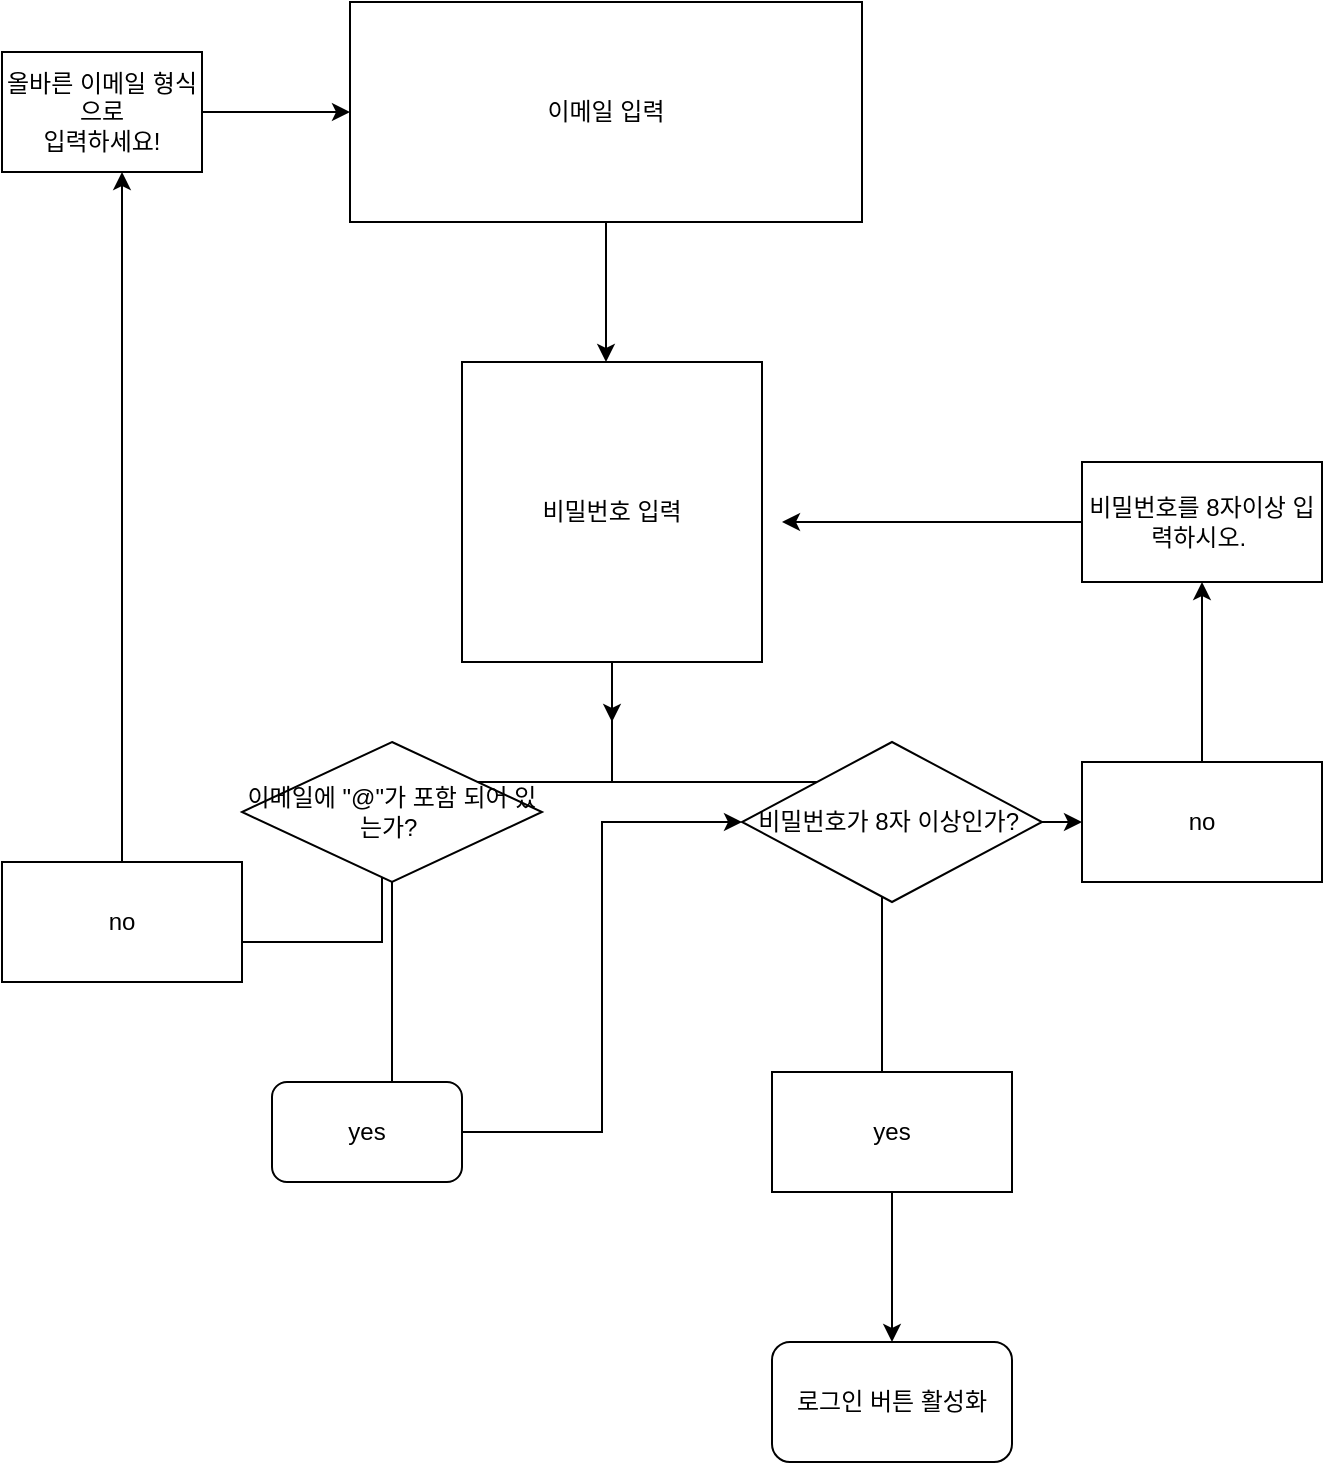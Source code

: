 <mxfile version="15.7.4" type="github"><diagram id="D3PdgM2vrSS5JQ_FiSza" name="Page-1"><mxGraphModel dx="872" dy="573" grid="1" gridSize="10" guides="1" tooltips="1" connect="1" arrows="1" fold="1" page="1" pageScale="1" pageWidth="827" pageHeight="1169" math="0" shadow="0"><root><mxCell id="0"/><mxCell id="1" parent="0"/><mxCell id="BXyY1OtFwHQtGNR08QNS-2" style="edgeStyle=orthogonalEdgeStyle;rounded=0;orthogonalLoop=1;jettySize=auto;html=1;" edge="1" parent="1" source="BXyY1OtFwHQtGNR08QNS-1"><mxGeometry relative="1" as="geometry"><mxPoint x="422" y="240" as="targetPoint"/></mxGeometry></mxCell><mxCell id="BXyY1OtFwHQtGNR08QNS-1" value="이메일 입력" style="rounded=0;whiteSpace=wrap;html=1;" vertex="1" parent="1"><mxGeometry x="294" y="60" width="256" height="110" as="geometry"/></mxCell><mxCell id="BXyY1OtFwHQtGNR08QNS-4" style="edgeStyle=orthogonalEdgeStyle;rounded=0;orthogonalLoop=1;jettySize=auto;html=1;" edge="1" parent="1" source="BXyY1OtFwHQtGNR08QNS-3"><mxGeometry relative="1" as="geometry"><mxPoint x="200" y="530" as="targetPoint"/><Array as="points"><mxPoint x="425" y="450"/><mxPoint x="310" y="450"/></Array></mxGeometry></mxCell><mxCell id="BXyY1OtFwHQtGNR08QNS-5" style="edgeStyle=orthogonalEdgeStyle;rounded=0;orthogonalLoop=1;jettySize=auto;html=1;" edge="1" parent="1" source="BXyY1OtFwHQtGNR08QNS-3"><mxGeometry relative="1" as="geometry"><mxPoint x="560" y="620" as="targetPoint"/><Array as="points"><mxPoint x="425" y="450"/><mxPoint x="560" y="450"/></Array></mxGeometry></mxCell><mxCell id="BXyY1OtFwHQtGNR08QNS-7" style="edgeStyle=orthogonalEdgeStyle;rounded=0;orthogonalLoop=1;jettySize=auto;html=1;" edge="1" parent="1" source="BXyY1OtFwHQtGNR08QNS-3"><mxGeometry relative="1" as="geometry"><mxPoint x="425" y="420" as="targetPoint"/></mxGeometry></mxCell><mxCell id="BXyY1OtFwHQtGNR08QNS-3" value="&lt;p style=&quot;line-height: 0.8&quot;&gt;비밀번호 입력&lt;/p&gt;" style="whiteSpace=wrap;html=1;aspect=fixed;" vertex="1" parent="1"><mxGeometry x="350" y="240" width="150" height="150" as="geometry"/></mxCell><mxCell id="BXyY1OtFwHQtGNR08QNS-12" style="edgeStyle=orthogonalEdgeStyle;rounded=0;orthogonalLoop=1;jettySize=auto;html=1;" edge="1" parent="1" source="BXyY1OtFwHQtGNR08QNS-6"><mxGeometry relative="1" as="geometry"><mxPoint x="315" y="610" as="targetPoint"/></mxGeometry></mxCell><mxCell id="BXyY1OtFwHQtGNR08QNS-6" value="이메일에 &quot;@&quot;가 포함 되어 있는가?&amp;nbsp;" style="rhombus;whiteSpace=wrap;html=1;" vertex="1" parent="1"><mxGeometry x="240" y="430" width="150" height="70" as="geometry"/></mxCell><mxCell id="BXyY1OtFwHQtGNR08QNS-9" style="edgeStyle=orthogonalEdgeStyle;rounded=0;orthogonalLoop=1;jettySize=auto;html=1;" edge="1" parent="1" source="BXyY1OtFwHQtGNR08QNS-8" target="BXyY1OtFwHQtGNR08QNS-10"><mxGeometry relative="1" as="geometry"><mxPoint x="180" y="170" as="targetPoint"/><Array as="points"><mxPoint x="180" y="318"/><mxPoint x="180" y="318"/></Array></mxGeometry></mxCell><mxCell id="BXyY1OtFwHQtGNR08QNS-8" value="no" style="whiteSpace=wrap;html=1;" vertex="1" parent="1"><mxGeometry x="120" y="490" width="120" height="60" as="geometry"/></mxCell><mxCell id="BXyY1OtFwHQtGNR08QNS-11" style="edgeStyle=orthogonalEdgeStyle;rounded=0;orthogonalLoop=1;jettySize=auto;html=1;entryX=0;entryY=0.5;entryDx=0;entryDy=0;" edge="1" parent="1" source="BXyY1OtFwHQtGNR08QNS-10" target="BXyY1OtFwHQtGNR08QNS-1"><mxGeometry relative="1" as="geometry"/></mxCell><mxCell id="BXyY1OtFwHQtGNR08QNS-10" value="올바른 이메일 형식으로&lt;br&gt;입력하세요!" style="rounded=0;whiteSpace=wrap;html=1;" vertex="1" parent="1"><mxGeometry x="120" y="85" width="100" height="60" as="geometry"/></mxCell><mxCell id="BXyY1OtFwHQtGNR08QNS-21" style="edgeStyle=orthogonalEdgeStyle;rounded=0;orthogonalLoop=1;jettySize=auto;html=1;entryX=0;entryY=0.5;entryDx=0;entryDy=0;" edge="1" parent="1" source="BXyY1OtFwHQtGNR08QNS-13" target="BXyY1OtFwHQtGNR08QNS-17"><mxGeometry relative="1" as="geometry"/></mxCell><mxCell id="BXyY1OtFwHQtGNR08QNS-13" value="yes" style="rounded=1;whiteSpace=wrap;html=1;" vertex="1" parent="1"><mxGeometry x="255" y="600" width="95" height="50" as="geometry"/></mxCell><mxCell id="BXyY1OtFwHQtGNR08QNS-23" style="edgeStyle=orthogonalEdgeStyle;rounded=0;orthogonalLoop=1;jettySize=auto;html=1;" edge="1" parent="1" source="BXyY1OtFwHQtGNR08QNS-17"><mxGeometry relative="1" as="geometry"><mxPoint x="660" y="470" as="targetPoint"/></mxGeometry></mxCell><mxCell id="BXyY1OtFwHQtGNR08QNS-17" value="비밀번호가 8자 이상인가?&amp;nbsp;" style="rhombus;whiteSpace=wrap;html=1;" vertex="1" parent="1"><mxGeometry x="490" y="430" width="150" height="80" as="geometry"/></mxCell><mxCell id="BXyY1OtFwHQtGNR08QNS-28" style="edgeStyle=orthogonalEdgeStyle;rounded=0;orthogonalLoop=1;jettySize=auto;html=1;" edge="1" parent="1" source="BXyY1OtFwHQtGNR08QNS-19"><mxGeometry relative="1" as="geometry"><mxPoint x="565" y="730" as="targetPoint"/></mxGeometry></mxCell><mxCell id="BXyY1OtFwHQtGNR08QNS-19" value="yes" style="whiteSpace=wrap;html=1;" vertex="1" parent="1"><mxGeometry x="505" y="595" width="120" height="60" as="geometry"/></mxCell><mxCell id="BXyY1OtFwHQtGNR08QNS-25" style="edgeStyle=orthogonalEdgeStyle;rounded=0;orthogonalLoop=1;jettySize=auto;html=1;" edge="1" parent="1" source="BXyY1OtFwHQtGNR08QNS-24"><mxGeometry relative="1" as="geometry"><mxPoint x="720" y="350" as="targetPoint"/></mxGeometry></mxCell><mxCell id="BXyY1OtFwHQtGNR08QNS-24" value="no" style="whiteSpace=wrap;html=1;" vertex="1" parent="1"><mxGeometry x="660" y="440" width="120" height="60" as="geometry"/></mxCell><mxCell id="BXyY1OtFwHQtGNR08QNS-27" style="edgeStyle=orthogonalEdgeStyle;rounded=0;orthogonalLoop=1;jettySize=auto;html=1;" edge="1" parent="1" source="BXyY1OtFwHQtGNR08QNS-26"><mxGeometry relative="1" as="geometry"><mxPoint x="510" y="320" as="targetPoint"/></mxGeometry></mxCell><mxCell id="BXyY1OtFwHQtGNR08QNS-26" value="비밀번호를 8자이상 입력하시오.&amp;nbsp;" style="whiteSpace=wrap;html=1;" vertex="1" parent="1"><mxGeometry x="660" y="290" width="120" height="60" as="geometry"/></mxCell><mxCell id="BXyY1OtFwHQtGNR08QNS-30" value="로그인 버튼 활성화" style="rounded=1;whiteSpace=wrap;html=1;" vertex="1" parent="1"><mxGeometry x="505" y="730" width="120" height="60" as="geometry"/></mxCell></root></mxGraphModel></diagram></mxfile>